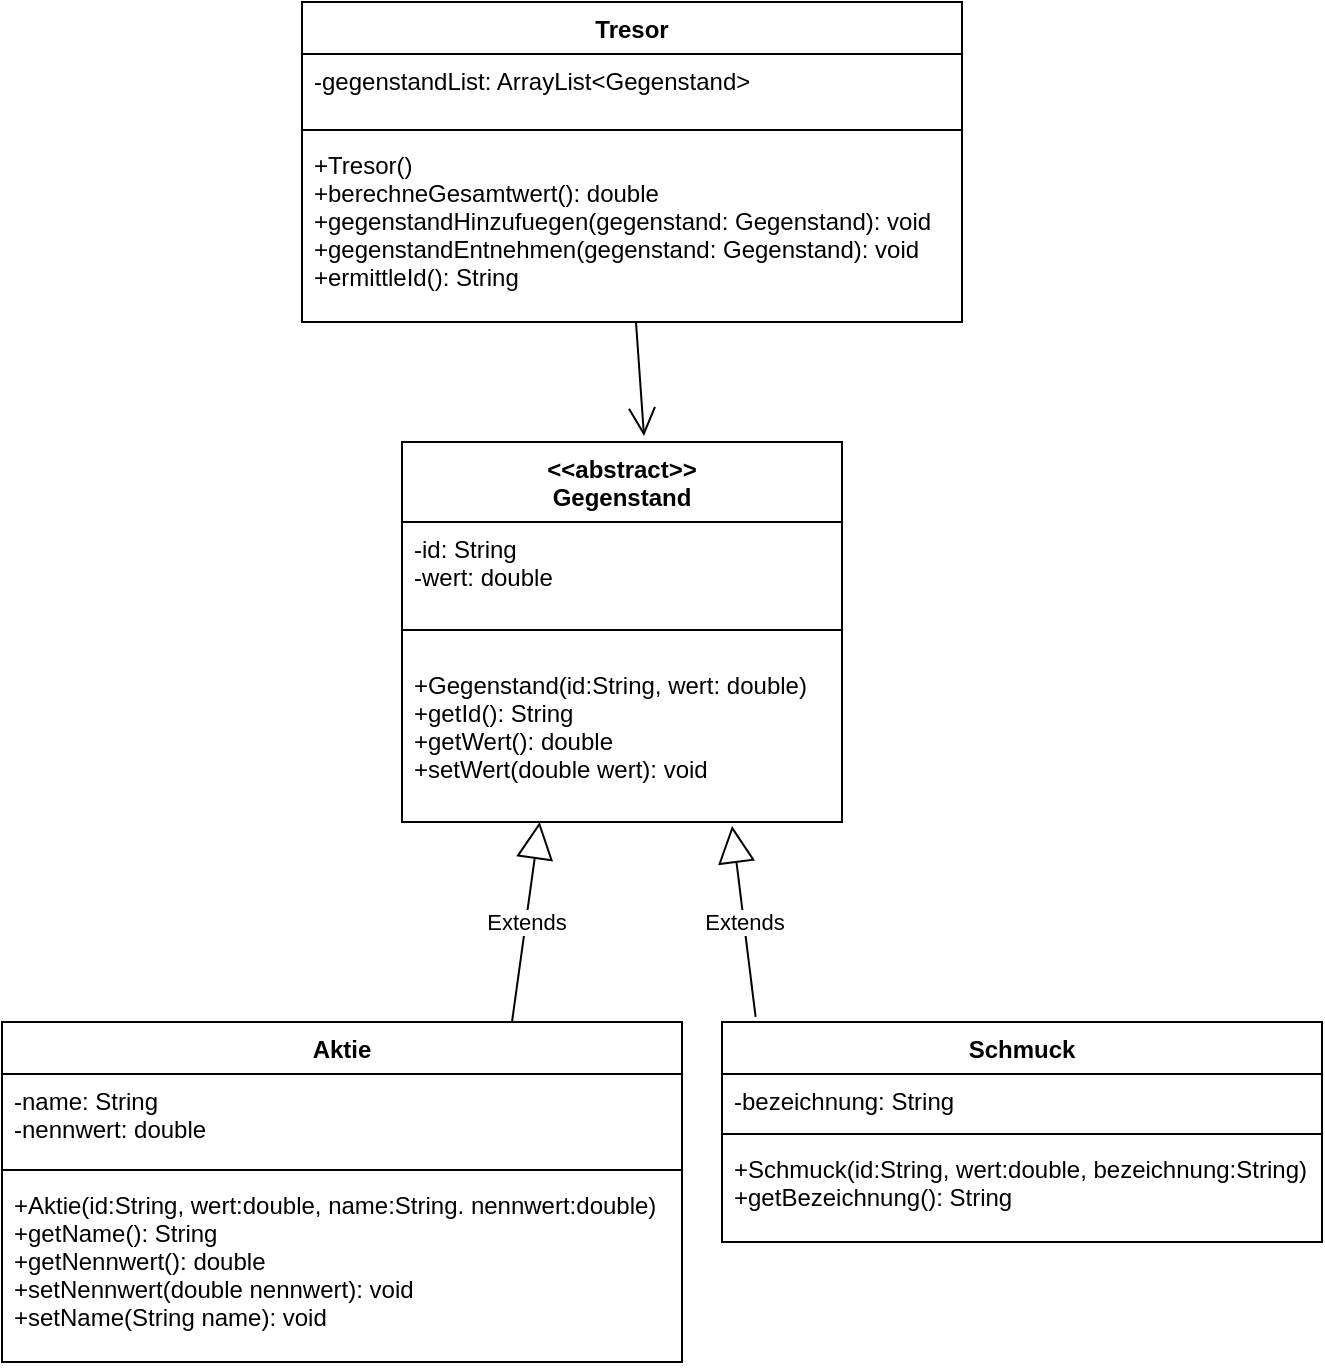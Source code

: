 <mxfile version="16.6.6" type="device"><diagram id="f068b3bvdCKSloNm4pX5" name="Page-1"><mxGraphModel dx="807" dy="738" grid="1" gridSize="10" guides="1" tooltips="1" connect="1" arrows="1" fold="1" page="1" pageScale="1" pageWidth="827" pageHeight="1169" math="0" shadow="0"><root><mxCell id="0"/><mxCell id="1" parent="0"/><mxCell id="VQVepfRSM0bMGlG3BWCq-1" value="Tresor" style="swimlane;fontStyle=1;align=center;verticalAlign=top;childLayout=stackLayout;horizontal=1;startSize=26;horizontalStack=0;resizeParent=1;resizeParentMax=0;resizeLast=0;collapsible=1;marginBottom=0;" vertex="1" parent="1"><mxGeometry x="270" y="10" width="330" height="160" as="geometry"/></mxCell><mxCell id="VQVepfRSM0bMGlG3BWCq-2" value="-gegenstandList: ArrayList&lt;Gegenstand&gt;&#10;" style="text;strokeColor=none;fillColor=none;align=left;verticalAlign=top;spacingLeft=4;spacingRight=4;overflow=hidden;rotatable=0;points=[[0,0.5],[1,0.5]];portConstraint=eastwest;" vertex="1" parent="VQVepfRSM0bMGlG3BWCq-1"><mxGeometry y="26" width="330" height="34" as="geometry"/></mxCell><mxCell id="VQVepfRSM0bMGlG3BWCq-3" value="" style="line;strokeWidth=1;fillColor=none;align=left;verticalAlign=middle;spacingTop=-1;spacingLeft=3;spacingRight=3;rotatable=0;labelPosition=right;points=[];portConstraint=eastwest;" vertex="1" parent="VQVepfRSM0bMGlG3BWCq-1"><mxGeometry y="60" width="330" height="8" as="geometry"/></mxCell><mxCell id="VQVepfRSM0bMGlG3BWCq-4" value="+Tresor()&#10;+berechneGesamtwert(): double&#10;+gegenstandHinzufuegen(gegenstand: Gegenstand): void&#10;+gegenstandEntnehmen(gegenstand: Gegenstand): void&#10;+ermittleId(): String" style="text;strokeColor=none;fillColor=none;align=left;verticalAlign=top;spacingLeft=4;spacingRight=4;overflow=hidden;rotatable=0;points=[[0,0.5],[1,0.5]];portConstraint=eastwest;" vertex="1" parent="VQVepfRSM0bMGlG3BWCq-1"><mxGeometry y="68" width="330" height="92" as="geometry"/></mxCell><mxCell id="VQVepfRSM0bMGlG3BWCq-9" value="Aktie" style="swimlane;fontStyle=1;align=center;verticalAlign=top;childLayout=stackLayout;horizontal=1;startSize=26;horizontalStack=0;resizeParent=1;resizeParentMax=0;resizeLast=0;collapsible=1;marginBottom=0;" vertex="1" parent="1"><mxGeometry x="120" y="520" width="340" height="170" as="geometry"/></mxCell><mxCell id="VQVepfRSM0bMGlG3BWCq-10" value="-name: String&#10;-nennwert: double" style="text;strokeColor=none;fillColor=none;align=left;verticalAlign=top;spacingLeft=4;spacingRight=4;overflow=hidden;rotatable=0;points=[[0,0.5],[1,0.5]];portConstraint=eastwest;" vertex="1" parent="VQVepfRSM0bMGlG3BWCq-9"><mxGeometry y="26" width="340" height="44" as="geometry"/></mxCell><mxCell id="VQVepfRSM0bMGlG3BWCq-11" value="" style="line;strokeWidth=1;fillColor=none;align=left;verticalAlign=middle;spacingTop=-1;spacingLeft=3;spacingRight=3;rotatable=0;labelPosition=right;points=[];portConstraint=eastwest;" vertex="1" parent="VQVepfRSM0bMGlG3BWCq-9"><mxGeometry y="70" width="340" height="8" as="geometry"/></mxCell><mxCell id="VQVepfRSM0bMGlG3BWCq-12" value="+Aktie(id:String, wert:double, name:String. nennwert:double) &#10;+getName(): String&#10;+getNennwert(): double&#10;+setNennwert(double nennwert): void&#10;+setName(String name): void" style="text;strokeColor=none;fillColor=none;align=left;verticalAlign=top;spacingLeft=4;spacingRight=4;overflow=hidden;rotatable=0;points=[[0,0.5],[1,0.5]];portConstraint=eastwest;" vertex="1" parent="VQVepfRSM0bMGlG3BWCq-9"><mxGeometry y="78" width="340" height="92" as="geometry"/></mxCell><mxCell id="VQVepfRSM0bMGlG3BWCq-18" value="Schmuck" style="swimlane;fontStyle=1;align=center;verticalAlign=top;childLayout=stackLayout;horizontal=1;startSize=26;horizontalStack=0;resizeParent=1;resizeParentMax=0;resizeLast=0;collapsible=1;marginBottom=0;" vertex="1" parent="1"><mxGeometry x="480" y="520" width="300" height="110" as="geometry"/></mxCell><mxCell id="VQVepfRSM0bMGlG3BWCq-19" value="-bezeichnung: String" style="text;strokeColor=none;fillColor=none;align=left;verticalAlign=top;spacingLeft=4;spacingRight=4;overflow=hidden;rotatable=0;points=[[0,0.5],[1,0.5]];portConstraint=eastwest;" vertex="1" parent="VQVepfRSM0bMGlG3BWCq-18"><mxGeometry y="26" width="300" height="26" as="geometry"/></mxCell><mxCell id="VQVepfRSM0bMGlG3BWCq-20" value="" style="line;strokeWidth=1;fillColor=none;align=left;verticalAlign=middle;spacingTop=-1;spacingLeft=3;spacingRight=3;rotatable=0;labelPosition=right;points=[];portConstraint=eastwest;" vertex="1" parent="VQVepfRSM0bMGlG3BWCq-18"><mxGeometry y="52" width="300" height="8" as="geometry"/></mxCell><mxCell id="VQVepfRSM0bMGlG3BWCq-21" value="+Schmuck(id:String, wert:double, bezeichnung:String)&#10;+getBezeichnung(): String" style="text;strokeColor=none;fillColor=none;align=left;verticalAlign=top;spacingLeft=4;spacingRight=4;overflow=hidden;rotatable=0;points=[[0,0.5],[1,0.5]];portConstraint=eastwest;" vertex="1" parent="VQVepfRSM0bMGlG3BWCq-18"><mxGeometry y="60" width="300" height="50" as="geometry"/></mxCell><mxCell id="VQVepfRSM0bMGlG3BWCq-31" value="&lt;&lt;abstract&gt;&gt;&#10;Gegenstand" style="swimlane;fontStyle=1;align=center;verticalAlign=top;childLayout=stackLayout;horizontal=1;startSize=40;horizontalStack=0;resizeParent=1;resizeParentMax=0;resizeLast=0;collapsible=1;marginBottom=0;" vertex="1" parent="1"><mxGeometry x="320" y="230" width="220" height="190" as="geometry"/></mxCell><mxCell id="VQVepfRSM0bMGlG3BWCq-32" value="-id: String&#10;-wert: double" style="text;strokeColor=none;fillColor=none;align=left;verticalAlign=top;spacingLeft=4;spacingRight=4;overflow=hidden;rotatable=0;points=[[0,0.5],[1,0.5]];portConstraint=eastwest;" vertex="1" parent="VQVepfRSM0bMGlG3BWCq-31"><mxGeometry y="40" width="220" height="40" as="geometry"/></mxCell><mxCell id="VQVepfRSM0bMGlG3BWCq-33" value="" style="line;strokeWidth=1;fillColor=none;align=left;verticalAlign=middle;spacingTop=-1;spacingLeft=3;spacingRight=3;rotatable=0;labelPosition=right;points=[];portConstraint=eastwest;" vertex="1" parent="VQVepfRSM0bMGlG3BWCq-31"><mxGeometry y="80" width="220" height="28" as="geometry"/></mxCell><mxCell id="VQVepfRSM0bMGlG3BWCq-34" value="+Gegenstand(id:String, wert: double)&#10;+getId(): String&#10;+getWert(): double&#10;+setWert(double wert): void&#10;" style="text;strokeColor=none;fillColor=none;align=left;verticalAlign=top;spacingLeft=4;spacingRight=4;overflow=hidden;rotatable=0;points=[[0,0.5],[1,0.5]];portConstraint=eastwest;" vertex="1" parent="VQVepfRSM0bMGlG3BWCq-31"><mxGeometry y="108" width="220" height="82" as="geometry"/></mxCell><mxCell id="VQVepfRSM0bMGlG3BWCq-35" value="Extends" style="endArrow=block;endSize=16;endFill=0;html=1;rounded=0;exitX=0.056;exitY=-0.023;exitDx=0;exitDy=0;exitPerimeter=0;entryX=0.75;entryY=1.024;entryDx=0;entryDy=0;entryPerimeter=0;" edge="1" parent="1" source="VQVepfRSM0bMGlG3BWCq-18" target="VQVepfRSM0bMGlG3BWCq-34"><mxGeometry width="160" relative="1" as="geometry"><mxPoint x="440" y="350" as="sourcePoint"/><mxPoint x="430" y="430" as="targetPoint"/><Array as="points"/></mxGeometry></mxCell><mxCell id="VQVepfRSM0bMGlG3BWCq-36" value="Extends" style="endArrow=block;endSize=16;endFill=0;html=1;rounded=0;entryX=0.313;entryY=1;entryDx=0;entryDy=0;entryPerimeter=0;exitX=0.75;exitY=0;exitDx=0;exitDy=0;" edge="1" parent="1" source="VQVepfRSM0bMGlG3BWCq-9" target="VQVepfRSM0bMGlG3BWCq-34"><mxGeometry width="160" relative="1" as="geometry"><mxPoint x="270" y="359" as="sourcePoint"/><mxPoint x="430" y="359" as="targetPoint"/></mxGeometry></mxCell><mxCell id="VQVepfRSM0bMGlG3BWCq-40" value="" style="endArrow=open;endFill=1;endSize=12;html=1;rounded=0;exitX=0.506;exitY=1;exitDx=0;exitDy=0;exitPerimeter=0;entryX=0.55;entryY=-0.016;entryDx=0;entryDy=0;entryPerimeter=0;" edge="1" parent="1" source="VQVepfRSM0bMGlG3BWCq-4" target="VQVepfRSM0bMGlG3BWCq-31"><mxGeometry width="160" relative="1" as="geometry"><mxPoint x="334" y="200" as="sourcePoint"/><mxPoint x="494" y="200" as="targetPoint"/></mxGeometry></mxCell></root></mxGraphModel></diagram></mxfile>